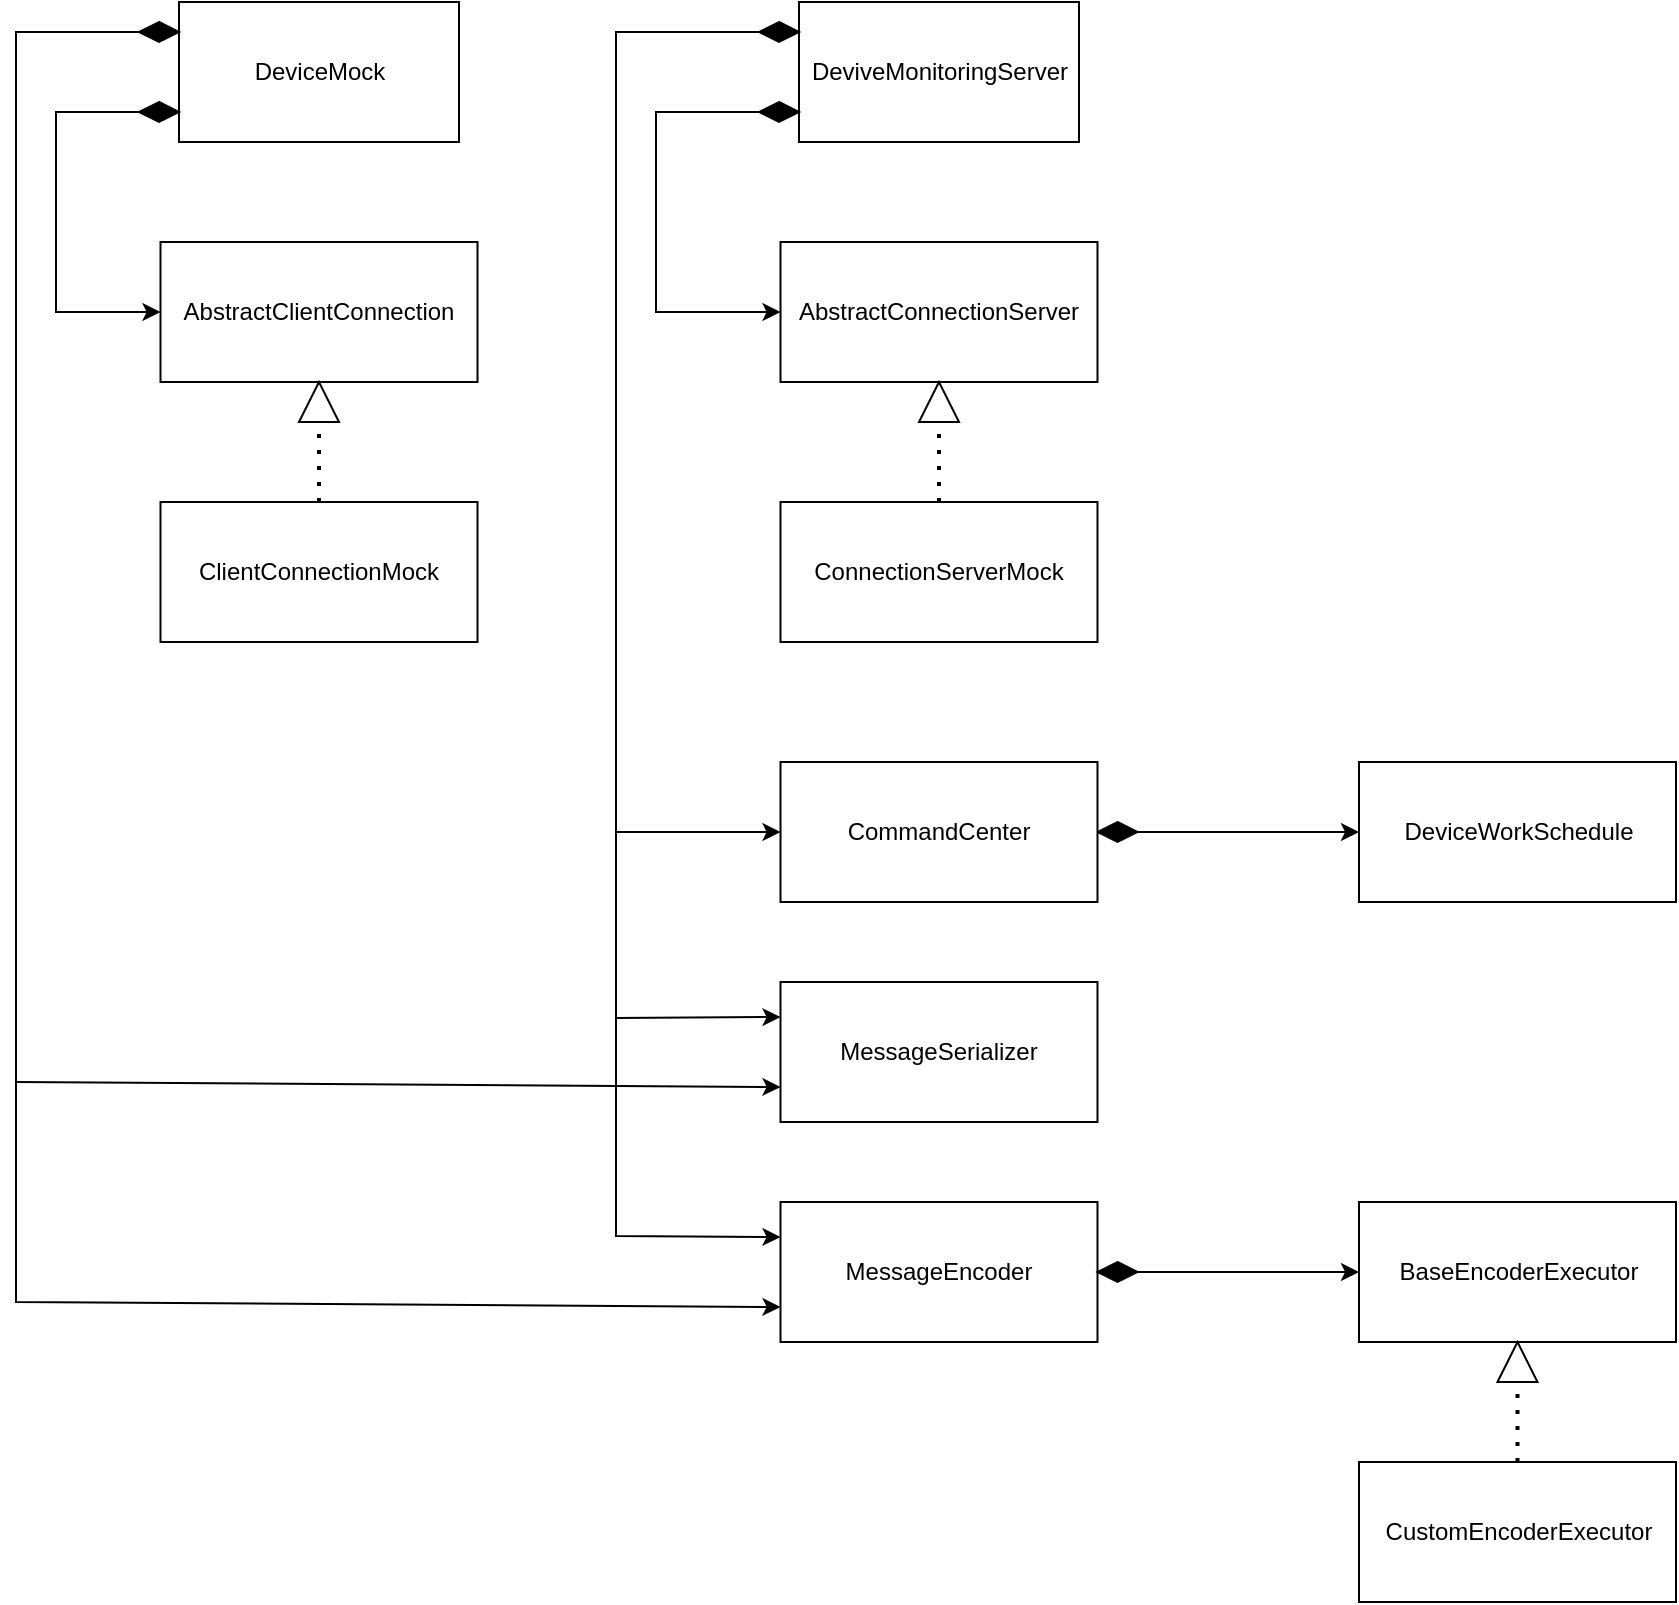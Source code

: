 <mxfile version="20.7.4" type="device"><diagram id="fzF5UXXukh5cvgHJ6gOn" name="Страница 1"><mxGraphModel dx="560" dy="796" grid="1" gridSize="10" guides="1" tooltips="1" connect="1" arrows="1" fold="1" page="1" pageScale="1" pageWidth="827" pageHeight="1169" math="0" shadow="0"><root><mxCell id="0"/><mxCell id="1" parent="0"/><mxCell id="CgXbNp8_05H2X_iIGAui-32" value="BaseEncoderExecutor" style="rounded=0;whiteSpace=wrap;html=1;" parent="1" vertex="1"><mxGeometry x="1791.5" y="680" width="158.5" height="70" as="geometry"/></mxCell><mxCell id="6nB89L_u3rBUoQwgsmRV-10" value="" style="rhombus;whiteSpace=wrap;html=1;fillColor=#000000;" parent="1" vertex="1"><mxGeometry x="1660.75" y="490" width="20" height="10" as="geometry"/></mxCell><mxCell id="VuhW9k7rCOBFuvLcaNFz-5" value="DeviceMock" style="rounded=0;whiteSpace=wrap;html=1;" parent="1" vertex="1"><mxGeometry x="1201.5" y="80" width="140" height="70" as="geometry"/></mxCell><mxCell id="fZf3arijjw3FvRlKTDSu-7" value="AbstractClientConnection" style="rounded=0;whiteSpace=wrap;html=1;" parent="1" vertex="1"><mxGeometry x="1192.25" y="200" width="158.5" height="70" as="geometry"/></mxCell><mxCell id="fZf3arijjw3FvRlKTDSu-9" value="" style="rhombus;whiteSpace=wrap;html=1;fillColor=#000000;" parent="1" vertex="1"><mxGeometry x="1181.5" y="130" width="20" height="10" as="geometry"/></mxCell><mxCell id="fZf3arijjw3FvRlKTDSu-10" value="" style="endArrow=classic;html=1;rounded=0;exitX=0;exitY=0.5;exitDx=0;exitDy=0;entryX=0;entryY=0.5;entryDx=0;entryDy=0;" parent="1" source="fZf3arijjw3FvRlKTDSu-9" target="fZf3arijjw3FvRlKTDSu-7" edge="1"><mxGeometry width="50" height="50" relative="1" as="geometry"><mxPoint x="1560" y="410" as="sourcePoint"/><mxPoint x="1110" y="250" as="targetPoint"/><Array as="points"><mxPoint x="1140" y="135"/><mxPoint x="1140" y="235"/></Array></mxGeometry></mxCell><mxCell id="fZf3arijjw3FvRlKTDSu-12" value="MessageSerializer" style="rounded=0;whiteSpace=wrap;html=1;" parent="1" vertex="1"><mxGeometry x="1502.25" y="570" width="158.5" height="70" as="geometry"/></mxCell><mxCell id="fZf3arijjw3FvRlKTDSu-13" value="MessageEncoder" style="rounded=0;whiteSpace=wrap;html=1;" parent="1" vertex="1"><mxGeometry x="1502.25" y="680" width="158.5" height="70" as="geometry"/></mxCell><mxCell id="fZf3arijjw3FvRlKTDSu-14" value="" style="endArrow=classic;html=1;rounded=0;entryX=0;entryY=0.75;entryDx=0;entryDy=0;" parent="1" target="fZf3arijjw3FvRlKTDSu-12" edge="1"><mxGeometry width="50" height="50" relative="1" as="geometry"><mxPoint x="1120" y="620" as="sourcePoint"/><mxPoint x="1192.25" y="290" as="targetPoint"/></mxGeometry></mxCell><mxCell id="fZf3arijjw3FvRlKTDSu-15" value="" style="endArrow=classic;html=1;rounded=0;entryX=0;entryY=0.75;entryDx=0;entryDy=0;exitX=0;exitY=0.5;exitDx=0;exitDy=0;" parent="1" source="fZf3arijjw3FvRlKTDSu-16" target="fZf3arijjw3FvRlKTDSu-13" edge="1"><mxGeometry width="50" height="50" relative="1" as="geometry"><mxPoint x="1130" y="230" as="sourcePoint"/><mxPoint x="1160" y="350" as="targetPoint"/><Array as="points"><mxPoint x="1120" y="95"/><mxPoint x="1120" y="730"/></Array></mxGeometry></mxCell><mxCell id="fZf3arijjw3FvRlKTDSu-16" value="" style="rhombus;whiteSpace=wrap;html=1;fillColor=#000000;" parent="1" vertex="1"><mxGeometry x="1181.5" y="90" width="20" height="10" as="geometry"/></mxCell><mxCell id="fZf3arijjw3FvRlKTDSu-17" value="DeviveMonitoringServer" style="rounded=0;whiteSpace=wrap;html=1;" parent="1" vertex="1"><mxGeometry x="1511.5" y="80" width="140" height="70" as="geometry"/></mxCell><mxCell id="fZf3arijjw3FvRlKTDSu-18" value="AbstractConnectionServer" style="rounded=0;whiteSpace=wrap;html=1;" parent="1" vertex="1"><mxGeometry x="1502.25" y="200" width="158.5" height="70" as="geometry"/></mxCell><mxCell id="fZf3arijjw3FvRlKTDSu-19" value="" style="rhombus;whiteSpace=wrap;html=1;fillColor=#000000;" parent="1" vertex="1"><mxGeometry x="1491.5" y="130" width="20" height="10" as="geometry"/></mxCell><mxCell id="fZf3arijjw3FvRlKTDSu-20" value="" style="endArrow=classic;html=1;rounded=0;exitX=0;exitY=0.5;exitDx=0;exitDy=0;entryX=0;entryY=0.5;entryDx=0;entryDy=0;" parent="1" source="fZf3arijjw3FvRlKTDSu-19" target="fZf3arijjw3FvRlKTDSu-18" edge="1"><mxGeometry width="50" height="50" relative="1" as="geometry"><mxPoint x="1870" y="410" as="sourcePoint"/><mxPoint x="1420" y="250" as="targetPoint"/><Array as="points"><mxPoint x="1440" y="135"/><mxPoint x="1440" y="235"/></Array></mxGeometry></mxCell><mxCell id="fZf3arijjw3FvRlKTDSu-25" value="" style="rhombus;whiteSpace=wrap;html=1;fillColor=#000000;" parent="1" vertex="1"><mxGeometry x="1491.5" y="90" width="20" height="10" as="geometry"/></mxCell><mxCell id="fZf3arijjw3FvRlKTDSu-27" value="CommandCenter" style="rounded=0;whiteSpace=wrap;html=1;" parent="1" vertex="1"><mxGeometry x="1502.25" y="460" width="158.5" height="70" as="geometry"/></mxCell><mxCell id="fZf3arijjw3FvRlKTDSu-28" value="" style="endArrow=classic;html=1;rounded=0;entryX=0;entryY=0.5;entryDx=0;entryDy=0;exitX=0;exitY=0.5;exitDx=0;exitDy=0;" parent="1" source="fZf3arijjw3FvRlKTDSu-25" target="fZf3arijjw3FvRlKTDSu-27" edge="1"><mxGeometry width="50" height="50" relative="1" as="geometry"><mxPoint x="1420" y="100" as="sourcePoint"/><mxPoint x="1480" y="550" as="targetPoint"/><Array as="points"><mxPoint x="1420" y="95"/><mxPoint x="1420" y="495"/></Array></mxGeometry></mxCell><mxCell id="fZf3arijjw3FvRlKTDSu-30" value="DeviceWorkSchedule" style="rounded=0;whiteSpace=wrap;html=1;" parent="1" vertex="1"><mxGeometry x="1791.5" y="460" width="158.5" height="70" as="geometry"/></mxCell><mxCell id="fZf3arijjw3FvRlKTDSu-34" value="" style="endArrow=classic;html=1;rounded=0;entryX=0;entryY=0.25;entryDx=0;entryDy=0;" parent="1" target="fZf3arijjw3FvRlKTDSu-12" edge="1"><mxGeometry width="50" height="50" relative="1" as="geometry"><mxPoint x="1420" y="490" as="sourcePoint"/><mxPoint x="1530" y="480" as="targetPoint"/><Array as="points"><mxPoint x="1420" y="588"/></Array></mxGeometry></mxCell><mxCell id="fZf3arijjw3FvRlKTDSu-35" value="" style="endArrow=classic;html=1;rounded=0;entryX=0;entryY=0.25;entryDx=0;entryDy=0;" parent="1" target="fZf3arijjw3FvRlKTDSu-13" edge="1"><mxGeometry width="50" height="50" relative="1" as="geometry"><mxPoint x="1420" y="580" as="sourcePoint"/><mxPoint x="1430" y="530" as="targetPoint"/><Array as="points"><mxPoint x="1420" y="697"/></Array></mxGeometry></mxCell><mxCell id="fZf3arijjw3FvRlKTDSu-38" value="" style="endArrow=classic;html=1;rounded=0;exitX=1;exitY=0.5;exitDx=0;exitDy=0;entryX=0;entryY=0.5;entryDx=0;entryDy=0;" parent="1" source="6nB89L_u3rBUoQwgsmRV-10" target="fZf3arijjw3FvRlKTDSu-30" edge="1"><mxGeometry width="50" height="50" relative="1" as="geometry"><mxPoint x="1540" y="490" as="sourcePoint"/><mxPoint x="1770" y="540" as="targetPoint"/></mxGeometry></mxCell><mxCell id="fZf3arijjw3FvRlKTDSu-39" value="" style="rhombus;whiteSpace=wrap;html=1;fillColor=#000000;" parent="1" vertex="1"><mxGeometry x="1660.75" y="710" width="20" height="10" as="geometry"/></mxCell><mxCell id="fZf3arijjw3FvRlKTDSu-40" value="" style="endArrow=classic;html=1;rounded=0;exitX=1;exitY=0.5;exitDx=0;exitDy=0;entryX=0;entryY=0.5;entryDx=0;entryDy=0;" parent="1" source="fZf3arijjw3FvRlKTDSu-39" target="CgXbNp8_05H2X_iIGAui-32" edge="1"><mxGeometry width="50" height="50" relative="1" as="geometry"><mxPoint x="1660" y="690" as="sourcePoint"/><mxPoint x="1710" y="640" as="targetPoint"/></mxGeometry></mxCell><mxCell id="fZf3arijjw3FvRlKTDSu-41" value="ClientConnectionMock" style="rounded=0;whiteSpace=wrap;html=1;" parent="1" vertex="1"><mxGeometry x="1192.25" y="330" width="158.5" height="70" as="geometry"/></mxCell><mxCell id="fZf3arijjw3FvRlKTDSu-42" value="ConnectionServerMock" style="rounded=0;whiteSpace=wrap;html=1;" parent="1" vertex="1"><mxGeometry x="1502.25" y="330" width="158.5" height="70" as="geometry"/></mxCell><mxCell id="fZf3arijjw3FvRlKTDSu-43" value="" style="triangle;whiteSpace=wrap;html=1;fillColor=none;rotation=-90;" parent="1" vertex="1"><mxGeometry x="1261.5" y="270" width="20" height="20" as="geometry"/></mxCell><mxCell id="fZf3arijjw3FvRlKTDSu-44" value="" style="triangle;whiteSpace=wrap;html=1;fillColor=none;rotation=-90;" parent="1" vertex="1"><mxGeometry x="1571.5" y="270" width="20" height="20" as="geometry"/></mxCell><mxCell id="fZf3arijjw3FvRlKTDSu-45" value="" style="endArrow=none;dashed=1;html=1;dashPattern=1 3;strokeWidth=2;rounded=0;entryX=0;entryY=0.5;entryDx=0;entryDy=0;exitX=0.5;exitY=0;exitDx=0;exitDy=0;" parent="1" source="fZf3arijjw3FvRlKTDSu-41" target="fZf3arijjw3FvRlKTDSu-43" edge="1"><mxGeometry width="50" height="50" relative="1" as="geometry"><mxPoint x="1170" y="340" as="sourcePoint"/><mxPoint x="1220" y="290" as="targetPoint"/></mxGeometry></mxCell><mxCell id="fZf3arijjw3FvRlKTDSu-46" value="" style="endArrow=none;dashed=1;html=1;dashPattern=1 3;strokeWidth=2;rounded=0;entryX=0;entryY=0.5;entryDx=0;entryDy=0;exitX=0.5;exitY=0;exitDx=0;exitDy=0;" parent="1" source="fZf3arijjw3FvRlKTDSu-42" target="fZf3arijjw3FvRlKTDSu-44" edge="1"><mxGeometry width="50" height="50" relative="1" as="geometry"><mxPoint x="1170" y="340" as="sourcePoint"/><mxPoint x="1220" y="290" as="targetPoint"/></mxGeometry></mxCell><mxCell id="fZf3arijjw3FvRlKTDSu-47" value="CustomEncoderExecutor" style="rounded=0;whiteSpace=wrap;html=1;" parent="1" vertex="1"><mxGeometry x="1791.5" y="810" width="158.5" height="70" as="geometry"/></mxCell><mxCell id="fZf3arijjw3FvRlKTDSu-48" value="" style="triangle;whiteSpace=wrap;html=1;fillColor=none;rotation=-90;" parent="1" vertex="1"><mxGeometry x="1860.75" y="750" width="20" height="20" as="geometry"/></mxCell><mxCell id="fZf3arijjw3FvRlKTDSu-49" value="" style="endArrow=none;dashed=1;html=1;dashPattern=1 3;strokeWidth=2;rounded=0;entryX=0;entryY=0.5;entryDx=0;entryDy=0;exitX=0.5;exitY=0;exitDx=0;exitDy=0;" parent="1" target="fZf3arijjw3FvRlKTDSu-48" edge="1"><mxGeometry width="50" height="50" relative="1" as="geometry"><mxPoint x="1870.75" y="810" as="sourcePoint"/><mxPoint x="1819.25" y="770" as="targetPoint"/></mxGeometry></mxCell></root></mxGraphModel></diagram></mxfile>